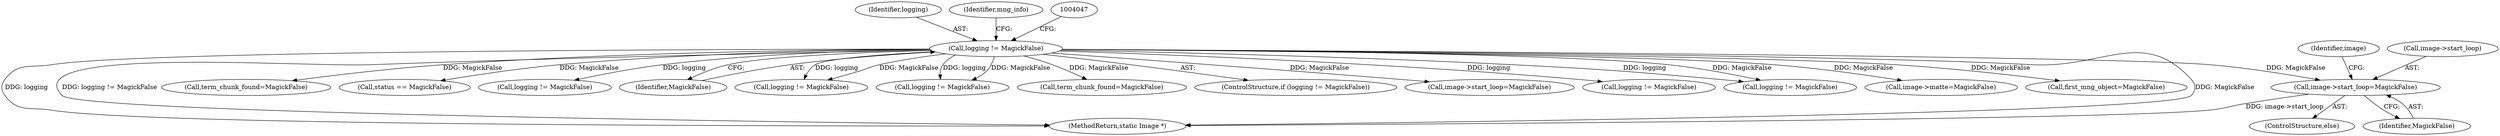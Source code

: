 digraph "0_ImageMagick_9eedb5660f1704cde8e8cd784c5c2a09dd2fd60f_0@pointer" {
"1004247" [label="(Call,image->start_loop=MagickFalse)"];
"1004043" [label="(Call,logging != MagickFalse)"];
"1004247" [label="(Call,image->start_loop=MagickFalse)"];
"1004246" [label="(ControlStructure,else)"];
"1007374" [label="(MethodReturn,static Image *)"];
"1004396" [label="(Call,term_chunk_found=MagickFalse)"];
"1004044" [label="(Identifier,logging)"];
"1004551" [label="(Call,status == MagickFalse)"];
"1006682" [label="(Call,logging != MagickFalse)"];
"1004045" [label="(Identifier,MagickFalse)"];
"1004313" [label="(Call,logging != MagickFalse)"];
"1004251" [label="(Identifier,MagickFalse)"];
"1004471" [label="(Call,logging != MagickFalse)"];
"1004043" [label="(Call,logging != MagickFalse)"];
"1004243" [label="(Call,term_chunk_found=MagickFalse)"];
"1004042" [label="(ControlStructure,if (logging != MagickFalse))"];
"1004400" [label="(Call,image->start_loop=MagickFalse)"];
"1004067" [label="(Identifier,mng_info)"];
"1004645" [label="(Call,logging != MagickFalse)"];
"1004254" [label="(Identifier,image)"];
"1004086" [label="(Call,logging != MagickFalse)"];
"1004461" [label="(Call,image->matte=MagickFalse)"];
"1004508" [label="(Call,first_mng_object=MagickFalse)"];
"1004248" [label="(Call,image->start_loop)"];
"1004247" -> "1004246"  [label="AST: "];
"1004247" -> "1004251"  [label="CFG: "];
"1004248" -> "1004247"  [label="AST: "];
"1004251" -> "1004247"  [label="AST: "];
"1004254" -> "1004247"  [label="CFG: "];
"1004247" -> "1007374"  [label="DDG: image->start_loop"];
"1004043" -> "1004247"  [label="DDG: MagickFalse"];
"1004043" -> "1004042"  [label="AST: "];
"1004043" -> "1004045"  [label="CFG: "];
"1004044" -> "1004043"  [label="AST: "];
"1004045" -> "1004043"  [label="AST: "];
"1004047" -> "1004043"  [label="CFG: "];
"1004067" -> "1004043"  [label="CFG: "];
"1004043" -> "1007374"  [label="DDG: MagickFalse"];
"1004043" -> "1007374"  [label="DDG: logging"];
"1004043" -> "1007374"  [label="DDG: logging != MagickFalse"];
"1004043" -> "1004086"  [label="DDG: logging"];
"1004043" -> "1004086"  [label="DDG: MagickFalse"];
"1004043" -> "1004243"  [label="DDG: MagickFalse"];
"1004043" -> "1004313"  [label="DDG: logging"];
"1004043" -> "1004313"  [label="DDG: MagickFalse"];
"1004043" -> "1004396"  [label="DDG: MagickFalse"];
"1004043" -> "1004400"  [label="DDG: MagickFalse"];
"1004043" -> "1004461"  [label="DDG: MagickFalse"];
"1004043" -> "1004471"  [label="DDG: logging"];
"1004043" -> "1004471"  [label="DDG: MagickFalse"];
"1004043" -> "1004508"  [label="DDG: MagickFalse"];
"1004043" -> "1004551"  [label="DDG: MagickFalse"];
"1004043" -> "1004645"  [label="DDG: logging"];
"1004043" -> "1006682"  [label="DDG: logging"];
}
